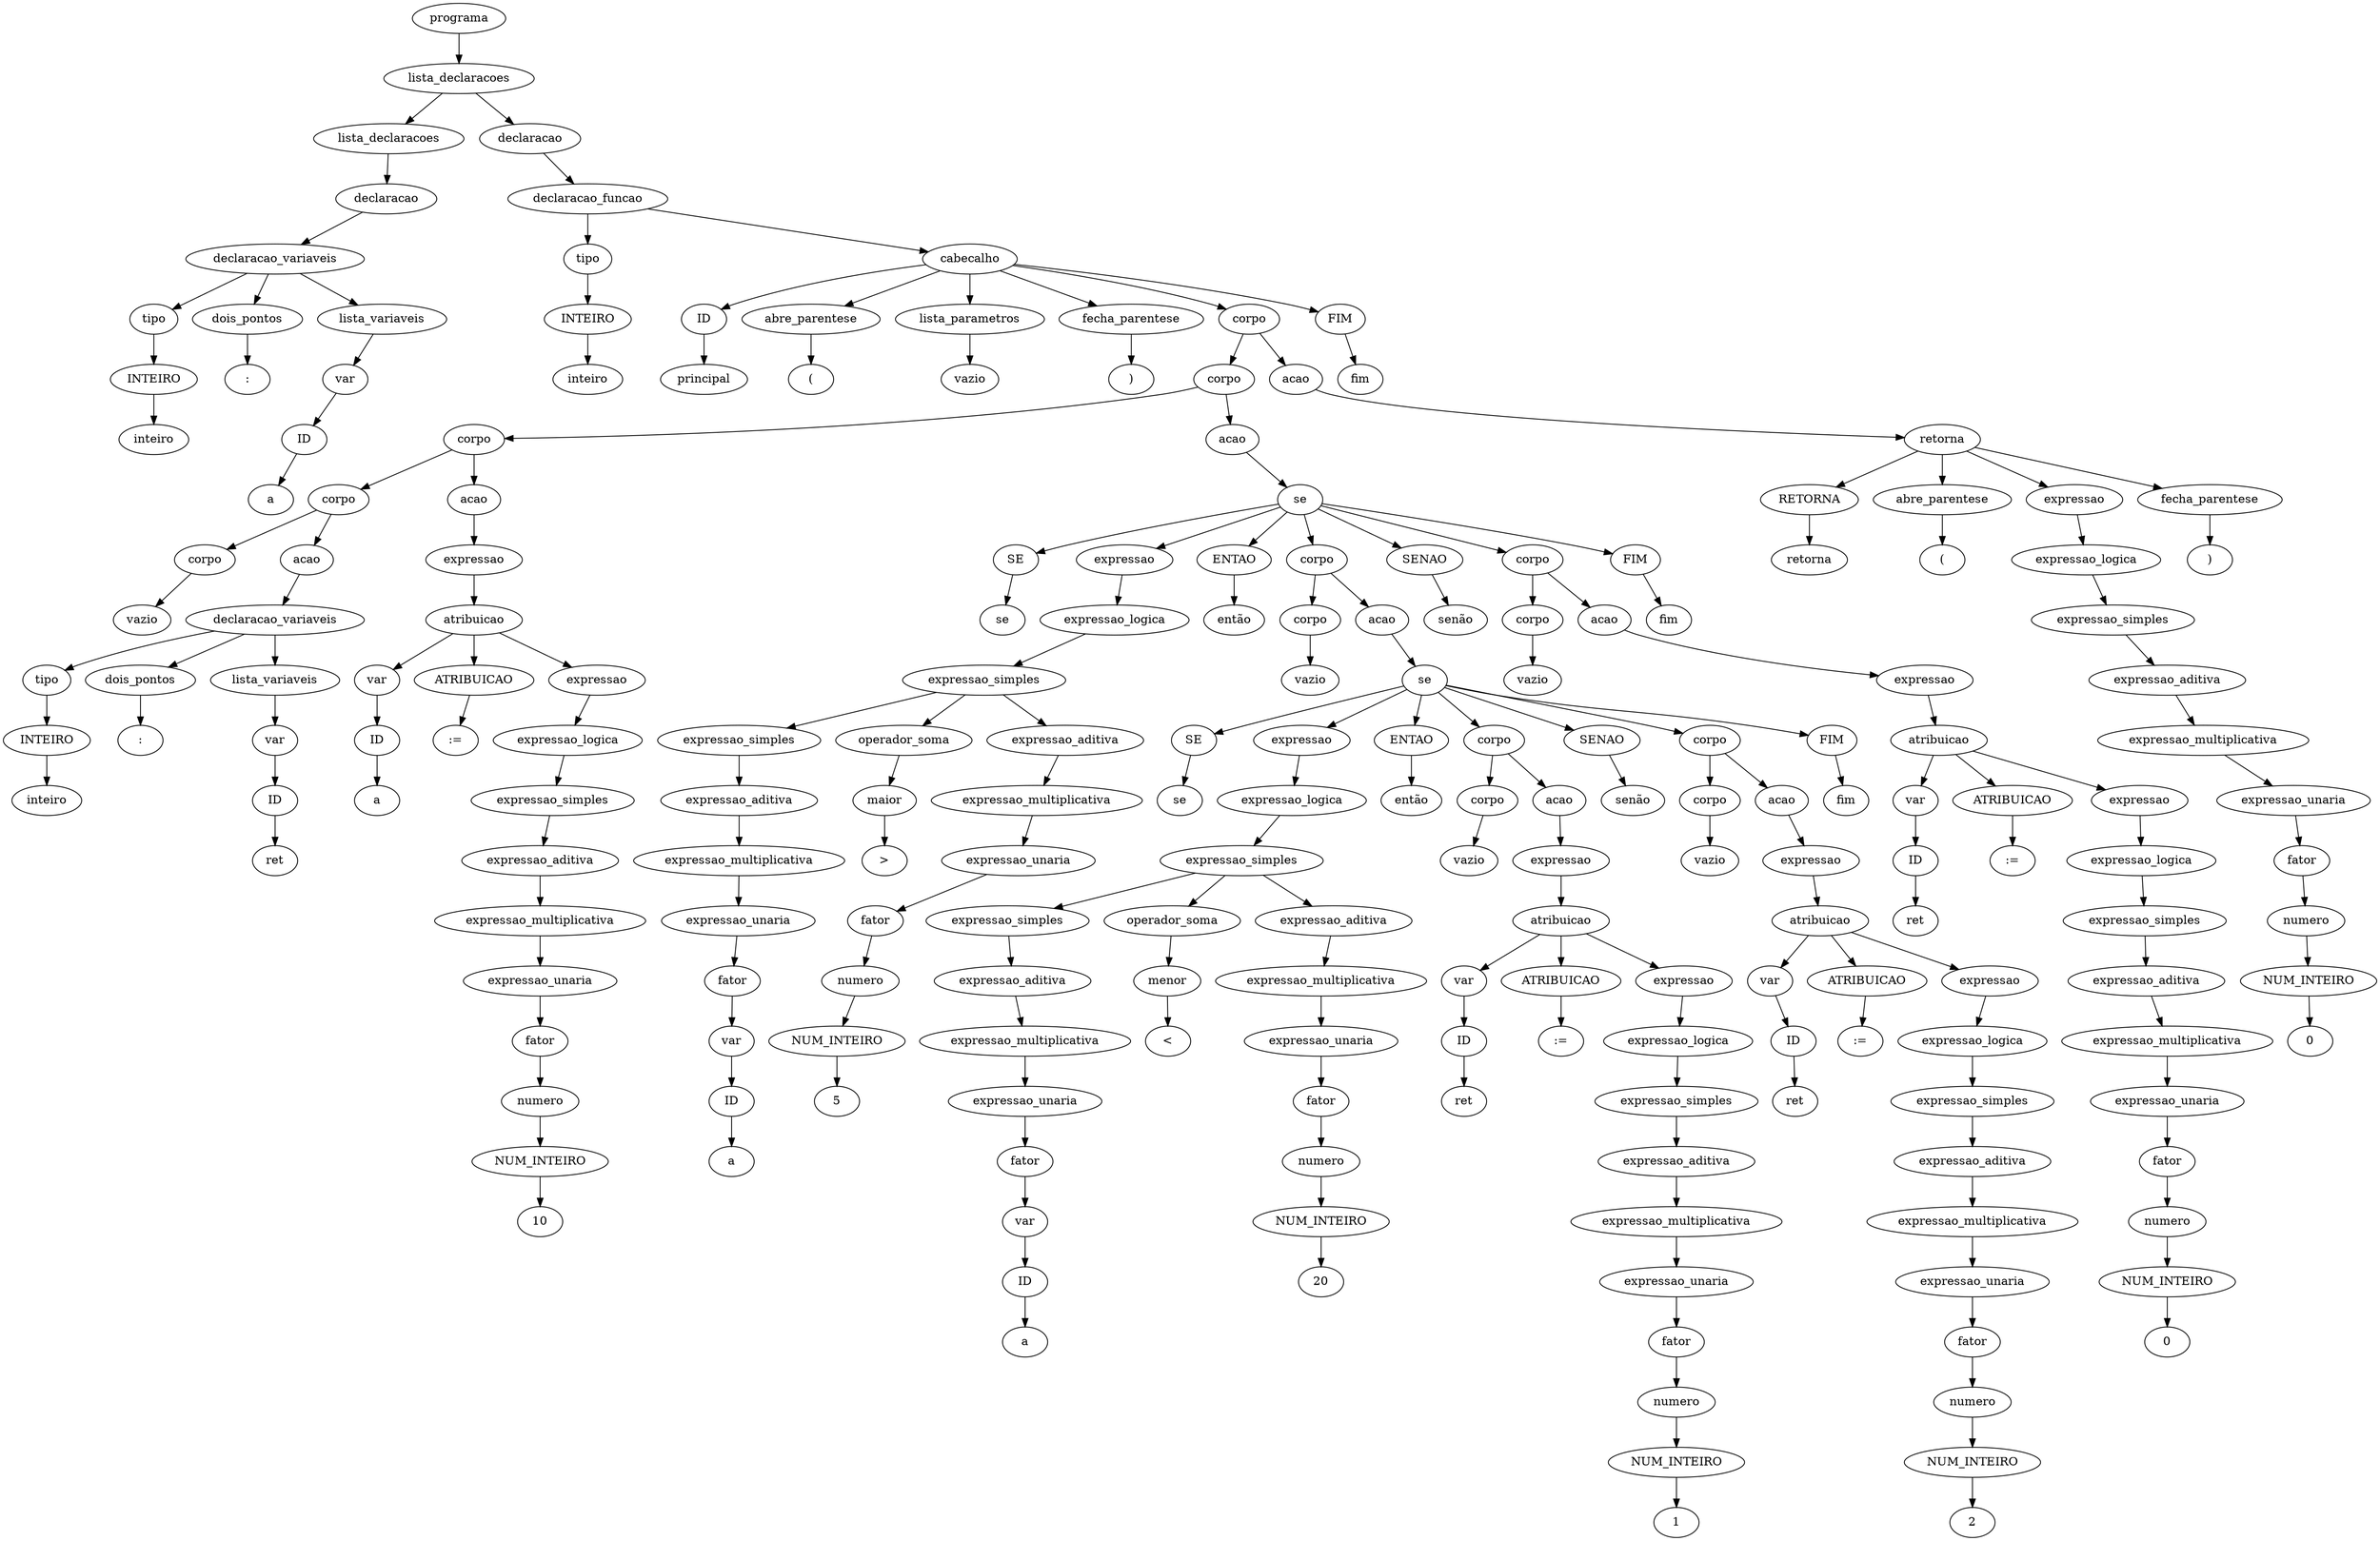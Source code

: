 digraph tree {
    "0x7f4a38ea2d60" [label="programa"];
    "0x7f4a50ffd970" [label="lista_declaracoes"];
    "0x7f4a5102e040" [label="lista_declaracoes"];
    "0x7f4a38dfee80" [label="declaracao"];
    "0x7f4a38f40460" [label="declaracao_variaveis"];
    "0x7f4a5102e0d0" [label="tipo"];
    "0x7f4a38f404f0" [label="INTEIRO"];
    "0x7f4a38f40430" [label="inteiro"];
    "0x7f4a5102e0a0" [label="dois_pontos"];
    "0x7f4a50ffd2b0" [label=":"];
    "0x7f4a38f404c0" [label="lista_variaveis"];
    "0x7f4a38ea2e50" [label="var"];
    "0x7f4a38ea2be0" [label="ID"];
    "0x7f4a50ffd340" [label="a"];
    "0x7f4a50ffd160" [label="declaracao"];
    "0x7f4a50ffd070" [label="declaracao_funcao"];
    "0x7f4a50ffd370" [label="tipo"];
    "0x7f4a50ffd0d0" [label="INTEIRO"];
    "0x7f4a50ffd250" [label="inteiro"];
    "0x7f4a50ffdee0" [label="cabecalho"];
    "0x7f4a50f5fa30" [label="ID"];
    "0x7f4a50f5fa60" [label="principal"];
    "0x7f4a50f5f850" [label="abre_parentese"];
    "0x7f4a50f5f580" [label="("];
    "0x7f4a50ffd3a0" [label="lista_parametros"];
    "0x7f4a50ffd100" [label="vazio"];
    "0x7f4a50f5f1f0" [label="fecha_parentese"];
    "0x7f4a50f5fa90" [label=")"];
    "0x7f4a50f5f7f0" [label="corpo"];
    "0x7f4a50ffde20" [label="corpo"];
    "0x7f4a50ffdc10" [label="corpo"];
    "0x7f4a50ffd700" [label="corpo"];
    "0x7f4a50ffd580" [label="corpo"];
    "0x7f4a50ffd220" [label="vazio"];
    "0x7f4a50ffd5b0" [label="acao"];
    "0x7f4a50ffd6a0" [label="declaracao_variaveis"];
    "0x7f4a50ffd490" [label="tipo"];
    "0x7f4a50ffd4f0" [label="INTEIRO"];
    "0x7f4a50ffd670" [label="inteiro"];
    "0x7f4a50ffd760" [label="dois_pontos"];
    "0x7f4a50ffd880" [label=":"];
    "0x7f4a50ffd6d0" [label="lista_variaveis"];
    "0x7f4a50ffd520" [label="var"];
    "0x7f4a50ffd4c0" [label="ID"];
    "0x7f4a50ffd7c0" [label="ret"];
    "0x7f4a50ffdb20" [label="acao"];
    "0x7f4a50ffd850" [label="expressao"];
    "0x7f4a50ffdac0" [label="atribuicao"];
    "0x7f4a50ffd460" [label="var"];
    "0x7f4a50ffd550" [label="ID"];
    "0x7f4a50ffd8b0" [label="a"];
    "0x7f4a50ffdb50" [label="ATRIBUICAO"];
    "0x7f4a50ffdbe0" [label=":="];
    "0x7f4a50ffda90" [label="expressao"];
    "0x7f4a50ffda60" [label="expressao_logica"];
    "0x7f4a50ffd9a0" [label="expressao_simples"];
    "0x7f4a50ffd940" [label="expressao_aditiva"];
    "0x7f4a50ffda30" [label="expressao_multiplicativa"];
    "0x7f4a50ffd8e0" [label="expressao_unaria"];
    "0x7f4a50ffd910" [label="fator"];
    "0x7f4a50ffd790" [label="numero"];
    "0x7f4a50ffd730" [label="NUM_INTEIRO"];
    "0x7f4a50ffda00" [label="10"];
    "0x7f4a50ffd9d0" [label="acao"];
    "0x7f4a50f30250" [label="se"];
    "0x7f4a50f30a60" [label="SE"];
    "0x7f4a50f30eb0" [label="se"];
    "0x7f4a50ffdf70" [label="expressao"];
    "0x7f4a50ffddc0" [label="expressao_logica"];
    "0x7f4a50f300a0" [label="expressao_simples"];
    "0x7f4a50ffdd00" [label="expressao_simples"];
    "0x7f4a50ffdb80" [label="expressao_aditiva"];
    "0x7f4a50ffd610" [label="expressao_multiplicativa"];
    "0x7f4a50ffdc40" [label="expressao_unaria"];
    "0x7f4a50ffdaf0" [label="fator"];
    "0x7f4a50ffd640" [label="var"];
    "0x7f4a50ffd5e0" [label="ID"];
    "0x7f4a50ffd820" [label="a"];
    "0x7f4a50ffdd60" [label="operador_soma"];
    "0x7f4a50ffde80" [label="maior"];
    "0x7f4a50ffdfa0" [label=">"];
    "0x7f4a50ffdf40" [label="expressao_aditiva"];
    "0x7f4a50f30100" [label="expressao_multiplicativa"];
    "0x7f4a50ffdfd0" [label="expressao_unaria"];
    "0x7f4a50ffdf10" [label="fator"];
    "0x7f4a50ffdc70" [label="numero"];
    "0x7f4a50ffdca0" [label="NUM_INTEIRO"];
    "0x7f4a50f300d0" [label="5"];
    "0x7f4a50f5f340" [label="ENTAO"];
    "0x7f4a50f5f6a0" [label="então"];
    "0x7f4a50f30490" [label="corpo"];
    "0x7f4a50f30280" [label="corpo"];
    "0x7f4a50f30190" [label="vazio"];
    "0x7f4a50f301c0" [label="acao"];
    "0x7f4a50f30820" [label="se"];
    "0x7f4a50f30910" [label="SE"];
    "0x7f4a50f30dc0" [label="se"];
    "0x7f4a50f30730" [label="expressao"];
    "0x7f4a50f30460" [label="expressao_logica"];
    "0x7f4a50f30670" [label="expressao_simples"];
    "0x7f4a50f303a0" [label="expressao_simples"];
    "0x7f4a50f30310" [label="expressao_aditiva"];
    "0x7f4a50f30400" [label="expressao_multiplicativa"];
    "0x7f4a50f302b0" [label="expressao_unaria"];
    "0x7f4a50f302e0" [label="fator"];
    "0x7f4a50f30160" [label="var"];
    "0x7f4a50f30130" [label="ID"];
    "0x7f4a50f303d0" [label="a"];
    "0x7f4a50f30430" [label="operador_soma"];
    "0x7f4a50f304c0" [label="menor"];
    "0x7f4a50f305b0" [label="<"];
    "0x7f4a50f30550" [label="expressao_aditiva"];
    "0x7f4a50f306d0" [label="expressao_multiplicativa"];
    "0x7f4a50f305e0" [label="expressao_unaria"];
    "0x7f4a50f30520" [label="fator"];
    "0x7f4a50f30340" [label="numero"];
    "0x7f4a50f30370" [label="NUM_INTEIRO"];
    "0x7f4a50f306a0" [label="20"];
    "0x7f4a50f30d60" [label="ENTAO"];
    "0x7f4a50f5f220" [label="então"];
    "0x7f4a50f30ca0" [label="corpo"];
    "0x7f4a50f30850" [label="corpo"];
    "0x7f4a50f30760" [label="vazio"];
    "0x7f4a50f30bb0" [label="acao"];
    "0x7f4a50f30880" [label="expressao"];
    "0x7f4a50f30b50" [label="atribuicao"];
    "0x7f4a50f307c0" [label="var"];
    "0x7f4a50f30700" [label="ID"];
    "0x7f4a50f30940" [label="ret"];
    "0x7f4a50f30be0" [label="ATRIBUICAO"];
    "0x7f4a50f30c70" [label=":="];
    "0x7f4a50f30b20" [label="expressao"];
    "0x7f4a50f30af0" [label="expressao_logica"];
    "0x7f4a50f30a30" [label="expressao_simples"];
    "0x7f4a50f309d0" [label="expressao_aditiva"];
    "0x7f4a50f30ac0" [label="expressao_multiplicativa"];
    "0x7f4a50f30970" [label="expressao_unaria"];
    "0x7f4a50f309a0" [label="fator"];
    "0x7f4a50f30790" [label="numero"];
    "0x7f4a50f30580" [label="NUM_INTEIRO"];
    "0x7f4a50f30a90" [label="1"];
    "0x7f4a50f5f250" [label="SENAO"];
    "0x7f4a50f5f280" [label="senão"];
    "0x7f4a50f5f190" [label="corpo"];
    "0x7f4a50f308b0" [label="corpo"];
    "0x7f4a50f307f0" [label="vazio"];
    "0x7f4a50f30d90" [label="acao"];
    "0x7f4a50f30d30" [label="expressao"];
    "0x7f4a50f5f040" [label="atribuicao"];
    "0x7f4a50f30cd0" [label="var"];
    "0x7f4a50f30c10" [label="ID"];
    "0x7f4a50f30df0" [label="ret"];
    "0x7f4a50f5f0d0" [label="ATRIBUICAO"];
    "0x7f4a50f5f160" [label=":="];
    "0x7f4a50f30fd0" [label="expressao"];
    "0x7f4a50f30fa0" [label="expressao_logica"];
    "0x7f4a50f30ee0" [label="expressao_simples"];
    "0x7f4a50f30e80" [label="expressao_aditiva"];
    "0x7f4a50f30f70" [label="expressao_multiplicativa"];
    "0x7f4a50f30e20" [label="expressao_unaria"];
    "0x7f4a50f30e50" [label="fator"];
    "0x7f4a50f30d00" [label="numero"];
    "0x7f4a50f30b80" [label="NUM_INTEIRO"];
    "0x7f4a50f30f40" [label="2"];
    "0x7f4a50f5f2b0" [label="FIM"];
    "0x7f4a50f5f2e0" [label="fim"];
    "0x7f4a50f5f6d0" [label="SENAO"];
    "0x7f4a50f5f700" [label="senão"];
    "0x7f4a50f5f610" [label="corpo"];
    "0x7f4a50f30a00" [label="corpo"];
    "0x7f4a50f30220" [label="vazio"];
    "0x7f4a50f5f520" [label="acao"];
    "0x7f4a50f30f10" [label="expressao"];
    "0x7f4a50f5f4c0" [label="atribuicao"];
    "0x7f4a50f30610" [label="var"];
    "0x7f4a50f30c40" [label="ID"];
    "0x7f4a50f5f1c0" [label="ret"];
    "0x7f4a50f5f550" [label="ATRIBUICAO"];
    "0x7f4a50f5f5e0" [label=":="];
    "0x7f4a50f5f490" [label="expressao"];
    "0x7f4a50f5f460" [label="expressao_logica"];
    "0x7f4a50f5f3a0" [label="expressao_simples"];
    "0x7f4a50f5f130" [label="expressao_aditiva"];
    "0x7f4a50f5f430" [label="expressao_multiplicativa"];
    "0x7f4a50f5f100" [label="expressao_unaria"];
    "0x7f4a50f5f0a0" [label="fator"];
    "0x7f4a50f308e0" [label="numero"];
    "0x7f4a50f30640" [label="NUM_INTEIRO"];
    "0x7f4a50f5f400" [label="0"];
    "0x7f4a50f5f730" [label="FIM"];
    "0x7f4a50f5f760" [label="fim"];
    "0x7f4a50f30070" [label="acao"];
    "0x7f4a50f5f3d0" [label="retorna"];
    "0x7f4a50f5f820" [label="RETORNA"];
    "0x7f4a50f5f940" [label="retorna"];
    "0x7f4a50f5f970" [label="abre_parentese"];
    "0x7f4a50f5f9a0" [label="("];
    "0x7f4a50f5f310" [label="expressao"];
    "0x7f4a50f5f5b0" [label="expressao_logica"];
    "0x7f4a50f5f070" [label="expressao_simples"];
    "0x7f4a50f5f640" [label="expressao_aditiva"];
    "0x7f4a50f5f7c0" [label="expressao_multiplicativa"];
    "0x7f4a50f30040" [label="expressao_unaria"];
    "0x7f4a50f304f0" [label="fator"];
    "0x7f4a50ffdbb0" [label="numero"];
    "0x7f4a50ffd7f0" [label="NUM_INTEIRO"];
    "0x7f4a50f5f790" [label="0"];
    "0x7f4a50f5f9d0" [label="fecha_parentese"];
    "0x7f4a50f5fa00" [label=")"];
    "0x7f4a50f5fac0" [label="FIM"];
    "0x7f4a50f5faf0" [label="fim"];
    "0x7f4a38ea2d60" -> "0x7f4a50ffd970";
    "0x7f4a50ffd970" -> "0x7f4a5102e040";
    "0x7f4a50ffd970" -> "0x7f4a50ffd160";
    "0x7f4a5102e040" -> "0x7f4a38dfee80";
    "0x7f4a38dfee80" -> "0x7f4a38f40460";
    "0x7f4a38f40460" -> "0x7f4a5102e0d0";
    "0x7f4a38f40460" -> "0x7f4a5102e0a0";
    "0x7f4a38f40460" -> "0x7f4a38f404c0";
    "0x7f4a5102e0d0" -> "0x7f4a38f404f0";
    "0x7f4a38f404f0" -> "0x7f4a38f40430";
    "0x7f4a5102e0a0" -> "0x7f4a50ffd2b0";
    "0x7f4a38f404c0" -> "0x7f4a38ea2e50";
    "0x7f4a38ea2e50" -> "0x7f4a38ea2be0";
    "0x7f4a38ea2be0" -> "0x7f4a50ffd340";
    "0x7f4a50ffd160" -> "0x7f4a50ffd070";
    "0x7f4a50ffd070" -> "0x7f4a50ffd370";
    "0x7f4a50ffd070" -> "0x7f4a50ffdee0";
    "0x7f4a50ffd370" -> "0x7f4a50ffd0d0";
    "0x7f4a50ffd0d0" -> "0x7f4a50ffd250";
    "0x7f4a50ffdee0" -> "0x7f4a50f5fa30";
    "0x7f4a50ffdee0" -> "0x7f4a50f5f850";
    "0x7f4a50ffdee0" -> "0x7f4a50ffd3a0";
    "0x7f4a50ffdee0" -> "0x7f4a50f5f1f0";
    "0x7f4a50ffdee0" -> "0x7f4a50f5f7f0";
    "0x7f4a50ffdee0" -> "0x7f4a50f5fac0";
    "0x7f4a50f5fa30" -> "0x7f4a50f5fa60";
    "0x7f4a50f5f850" -> "0x7f4a50f5f580";
    "0x7f4a50ffd3a0" -> "0x7f4a50ffd100";
    "0x7f4a50f5f1f0" -> "0x7f4a50f5fa90";
    "0x7f4a50f5f7f0" -> "0x7f4a50ffde20";
    "0x7f4a50f5f7f0" -> "0x7f4a50f30070";
    "0x7f4a50ffde20" -> "0x7f4a50ffdc10";
    "0x7f4a50ffde20" -> "0x7f4a50ffd9d0";
    "0x7f4a50ffdc10" -> "0x7f4a50ffd700";
    "0x7f4a50ffdc10" -> "0x7f4a50ffdb20";
    "0x7f4a50ffd700" -> "0x7f4a50ffd580";
    "0x7f4a50ffd700" -> "0x7f4a50ffd5b0";
    "0x7f4a50ffd580" -> "0x7f4a50ffd220";
    "0x7f4a50ffd5b0" -> "0x7f4a50ffd6a0";
    "0x7f4a50ffd6a0" -> "0x7f4a50ffd490";
    "0x7f4a50ffd6a0" -> "0x7f4a50ffd760";
    "0x7f4a50ffd6a0" -> "0x7f4a50ffd6d0";
    "0x7f4a50ffd490" -> "0x7f4a50ffd4f0";
    "0x7f4a50ffd4f0" -> "0x7f4a50ffd670";
    "0x7f4a50ffd760" -> "0x7f4a50ffd880";
    "0x7f4a50ffd6d0" -> "0x7f4a50ffd520";
    "0x7f4a50ffd520" -> "0x7f4a50ffd4c0";
    "0x7f4a50ffd4c0" -> "0x7f4a50ffd7c0";
    "0x7f4a50ffdb20" -> "0x7f4a50ffd850";
    "0x7f4a50ffd850" -> "0x7f4a50ffdac0";
    "0x7f4a50ffdac0" -> "0x7f4a50ffd460";
    "0x7f4a50ffdac0" -> "0x7f4a50ffdb50";
    "0x7f4a50ffdac0" -> "0x7f4a50ffda90";
    "0x7f4a50ffd460" -> "0x7f4a50ffd550";
    "0x7f4a50ffd550" -> "0x7f4a50ffd8b0";
    "0x7f4a50ffdb50" -> "0x7f4a50ffdbe0";
    "0x7f4a50ffda90" -> "0x7f4a50ffda60";
    "0x7f4a50ffda60" -> "0x7f4a50ffd9a0";
    "0x7f4a50ffd9a0" -> "0x7f4a50ffd940";
    "0x7f4a50ffd940" -> "0x7f4a50ffda30";
    "0x7f4a50ffda30" -> "0x7f4a50ffd8e0";
    "0x7f4a50ffd8e0" -> "0x7f4a50ffd910";
    "0x7f4a50ffd910" -> "0x7f4a50ffd790";
    "0x7f4a50ffd790" -> "0x7f4a50ffd730";
    "0x7f4a50ffd730" -> "0x7f4a50ffda00";
    "0x7f4a50ffd9d0" -> "0x7f4a50f30250";
    "0x7f4a50f30250" -> "0x7f4a50f30a60";
    "0x7f4a50f30250" -> "0x7f4a50ffdf70";
    "0x7f4a50f30250" -> "0x7f4a50f5f340";
    "0x7f4a50f30250" -> "0x7f4a50f30490";
    "0x7f4a50f30250" -> "0x7f4a50f5f6d0";
    "0x7f4a50f30250" -> "0x7f4a50f5f610";
    "0x7f4a50f30250" -> "0x7f4a50f5f730";
    "0x7f4a50f30a60" -> "0x7f4a50f30eb0";
    "0x7f4a50ffdf70" -> "0x7f4a50ffddc0";
    "0x7f4a50ffddc0" -> "0x7f4a50f300a0";
    "0x7f4a50f300a0" -> "0x7f4a50ffdd00";
    "0x7f4a50f300a0" -> "0x7f4a50ffdd60";
    "0x7f4a50f300a0" -> "0x7f4a50ffdf40";
    "0x7f4a50ffdd00" -> "0x7f4a50ffdb80";
    "0x7f4a50ffdb80" -> "0x7f4a50ffd610";
    "0x7f4a50ffd610" -> "0x7f4a50ffdc40";
    "0x7f4a50ffdc40" -> "0x7f4a50ffdaf0";
    "0x7f4a50ffdaf0" -> "0x7f4a50ffd640";
    "0x7f4a50ffd640" -> "0x7f4a50ffd5e0";
    "0x7f4a50ffd5e0" -> "0x7f4a50ffd820";
    "0x7f4a50ffdd60" -> "0x7f4a50ffde80";
    "0x7f4a50ffde80" -> "0x7f4a50ffdfa0";
    "0x7f4a50ffdf40" -> "0x7f4a50f30100";
    "0x7f4a50f30100" -> "0x7f4a50ffdfd0";
    "0x7f4a50ffdfd0" -> "0x7f4a50ffdf10";
    "0x7f4a50ffdf10" -> "0x7f4a50ffdc70";
    "0x7f4a50ffdc70" -> "0x7f4a50ffdca0";
    "0x7f4a50ffdca0" -> "0x7f4a50f300d0";
    "0x7f4a50f5f340" -> "0x7f4a50f5f6a0";
    "0x7f4a50f30490" -> "0x7f4a50f30280";
    "0x7f4a50f30490" -> "0x7f4a50f301c0";
    "0x7f4a50f30280" -> "0x7f4a50f30190";
    "0x7f4a50f301c0" -> "0x7f4a50f30820";
    "0x7f4a50f30820" -> "0x7f4a50f30910";
    "0x7f4a50f30820" -> "0x7f4a50f30730";
    "0x7f4a50f30820" -> "0x7f4a50f30d60";
    "0x7f4a50f30820" -> "0x7f4a50f30ca0";
    "0x7f4a50f30820" -> "0x7f4a50f5f250";
    "0x7f4a50f30820" -> "0x7f4a50f5f190";
    "0x7f4a50f30820" -> "0x7f4a50f5f2b0";
    "0x7f4a50f30910" -> "0x7f4a50f30dc0";
    "0x7f4a50f30730" -> "0x7f4a50f30460";
    "0x7f4a50f30460" -> "0x7f4a50f30670";
    "0x7f4a50f30670" -> "0x7f4a50f303a0";
    "0x7f4a50f30670" -> "0x7f4a50f30430";
    "0x7f4a50f30670" -> "0x7f4a50f30550";
    "0x7f4a50f303a0" -> "0x7f4a50f30310";
    "0x7f4a50f30310" -> "0x7f4a50f30400";
    "0x7f4a50f30400" -> "0x7f4a50f302b0";
    "0x7f4a50f302b0" -> "0x7f4a50f302e0";
    "0x7f4a50f302e0" -> "0x7f4a50f30160";
    "0x7f4a50f30160" -> "0x7f4a50f30130";
    "0x7f4a50f30130" -> "0x7f4a50f303d0";
    "0x7f4a50f30430" -> "0x7f4a50f304c0";
    "0x7f4a50f304c0" -> "0x7f4a50f305b0";
    "0x7f4a50f30550" -> "0x7f4a50f306d0";
    "0x7f4a50f306d0" -> "0x7f4a50f305e0";
    "0x7f4a50f305e0" -> "0x7f4a50f30520";
    "0x7f4a50f30520" -> "0x7f4a50f30340";
    "0x7f4a50f30340" -> "0x7f4a50f30370";
    "0x7f4a50f30370" -> "0x7f4a50f306a0";
    "0x7f4a50f30d60" -> "0x7f4a50f5f220";
    "0x7f4a50f30ca0" -> "0x7f4a50f30850";
    "0x7f4a50f30ca0" -> "0x7f4a50f30bb0";
    "0x7f4a50f30850" -> "0x7f4a50f30760";
    "0x7f4a50f30bb0" -> "0x7f4a50f30880";
    "0x7f4a50f30880" -> "0x7f4a50f30b50";
    "0x7f4a50f30b50" -> "0x7f4a50f307c0";
    "0x7f4a50f30b50" -> "0x7f4a50f30be0";
    "0x7f4a50f30b50" -> "0x7f4a50f30b20";
    "0x7f4a50f307c0" -> "0x7f4a50f30700";
    "0x7f4a50f30700" -> "0x7f4a50f30940";
    "0x7f4a50f30be0" -> "0x7f4a50f30c70";
    "0x7f4a50f30b20" -> "0x7f4a50f30af0";
    "0x7f4a50f30af0" -> "0x7f4a50f30a30";
    "0x7f4a50f30a30" -> "0x7f4a50f309d0";
    "0x7f4a50f309d0" -> "0x7f4a50f30ac0";
    "0x7f4a50f30ac0" -> "0x7f4a50f30970";
    "0x7f4a50f30970" -> "0x7f4a50f309a0";
    "0x7f4a50f309a0" -> "0x7f4a50f30790";
    "0x7f4a50f30790" -> "0x7f4a50f30580";
    "0x7f4a50f30580" -> "0x7f4a50f30a90";
    "0x7f4a50f5f250" -> "0x7f4a50f5f280";
    "0x7f4a50f5f190" -> "0x7f4a50f308b0";
    "0x7f4a50f5f190" -> "0x7f4a50f30d90";
    "0x7f4a50f308b0" -> "0x7f4a50f307f0";
    "0x7f4a50f30d90" -> "0x7f4a50f30d30";
    "0x7f4a50f30d30" -> "0x7f4a50f5f040";
    "0x7f4a50f5f040" -> "0x7f4a50f30cd0";
    "0x7f4a50f5f040" -> "0x7f4a50f5f0d0";
    "0x7f4a50f5f040" -> "0x7f4a50f30fd0";
    "0x7f4a50f30cd0" -> "0x7f4a50f30c10";
    "0x7f4a50f30c10" -> "0x7f4a50f30df0";
    "0x7f4a50f5f0d0" -> "0x7f4a50f5f160";
    "0x7f4a50f30fd0" -> "0x7f4a50f30fa0";
    "0x7f4a50f30fa0" -> "0x7f4a50f30ee0";
    "0x7f4a50f30ee0" -> "0x7f4a50f30e80";
    "0x7f4a50f30e80" -> "0x7f4a50f30f70";
    "0x7f4a50f30f70" -> "0x7f4a50f30e20";
    "0x7f4a50f30e20" -> "0x7f4a50f30e50";
    "0x7f4a50f30e50" -> "0x7f4a50f30d00";
    "0x7f4a50f30d00" -> "0x7f4a50f30b80";
    "0x7f4a50f30b80" -> "0x7f4a50f30f40";
    "0x7f4a50f5f2b0" -> "0x7f4a50f5f2e0";
    "0x7f4a50f5f6d0" -> "0x7f4a50f5f700";
    "0x7f4a50f5f610" -> "0x7f4a50f30a00";
    "0x7f4a50f5f610" -> "0x7f4a50f5f520";
    "0x7f4a50f30a00" -> "0x7f4a50f30220";
    "0x7f4a50f5f520" -> "0x7f4a50f30f10";
    "0x7f4a50f30f10" -> "0x7f4a50f5f4c0";
    "0x7f4a50f5f4c0" -> "0x7f4a50f30610";
    "0x7f4a50f5f4c0" -> "0x7f4a50f5f550";
    "0x7f4a50f5f4c0" -> "0x7f4a50f5f490";
    "0x7f4a50f30610" -> "0x7f4a50f30c40";
    "0x7f4a50f30c40" -> "0x7f4a50f5f1c0";
    "0x7f4a50f5f550" -> "0x7f4a50f5f5e0";
    "0x7f4a50f5f490" -> "0x7f4a50f5f460";
    "0x7f4a50f5f460" -> "0x7f4a50f5f3a0";
    "0x7f4a50f5f3a0" -> "0x7f4a50f5f130";
    "0x7f4a50f5f130" -> "0x7f4a50f5f430";
    "0x7f4a50f5f430" -> "0x7f4a50f5f100";
    "0x7f4a50f5f100" -> "0x7f4a50f5f0a0";
    "0x7f4a50f5f0a0" -> "0x7f4a50f308e0";
    "0x7f4a50f308e0" -> "0x7f4a50f30640";
    "0x7f4a50f30640" -> "0x7f4a50f5f400";
    "0x7f4a50f5f730" -> "0x7f4a50f5f760";
    "0x7f4a50f30070" -> "0x7f4a50f5f3d0";
    "0x7f4a50f5f3d0" -> "0x7f4a50f5f820";
    "0x7f4a50f5f3d0" -> "0x7f4a50f5f970";
    "0x7f4a50f5f3d0" -> "0x7f4a50f5f310";
    "0x7f4a50f5f3d0" -> "0x7f4a50f5f9d0";
    "0x7f4a50f5f820" -> "0x7f4a50f5f940";
    "0x7f4a50f5f970" -> "0x7f4a50f5f9a0";
    "0x7f4a50f5f310" -> "0x7f4a50f5f5b0";
    "0x7f4a50f5f5b0" -> "0x7f4a50f5f070";
    "0x7f4a50f5f070" -> "0x7f4a50f5f640";
    "0x7f4a50f5f640" -> "0x7f4a50f5f7c0";
    "0x7f4a50f5f7c0" -> "0x7f4a50f30040";
    "0x7f4a50f30040" -> "0x7f4a50f304f0";
    "0x7f4a50f304f0" -> "0x7f4a50ffdbb0";
    "0x7f4a50ffdbb0" -> "0x7f4a50ffd7f0";
    "0x7f4a50ffd7f0" -> "0x7f4a50f5f790";
    "0x7f4a50f5f9d0" -> "0x7f4a50f5fa00";
    "0x7f4a50f5fac0" -> "0x7f4a50f5faf0";
}
